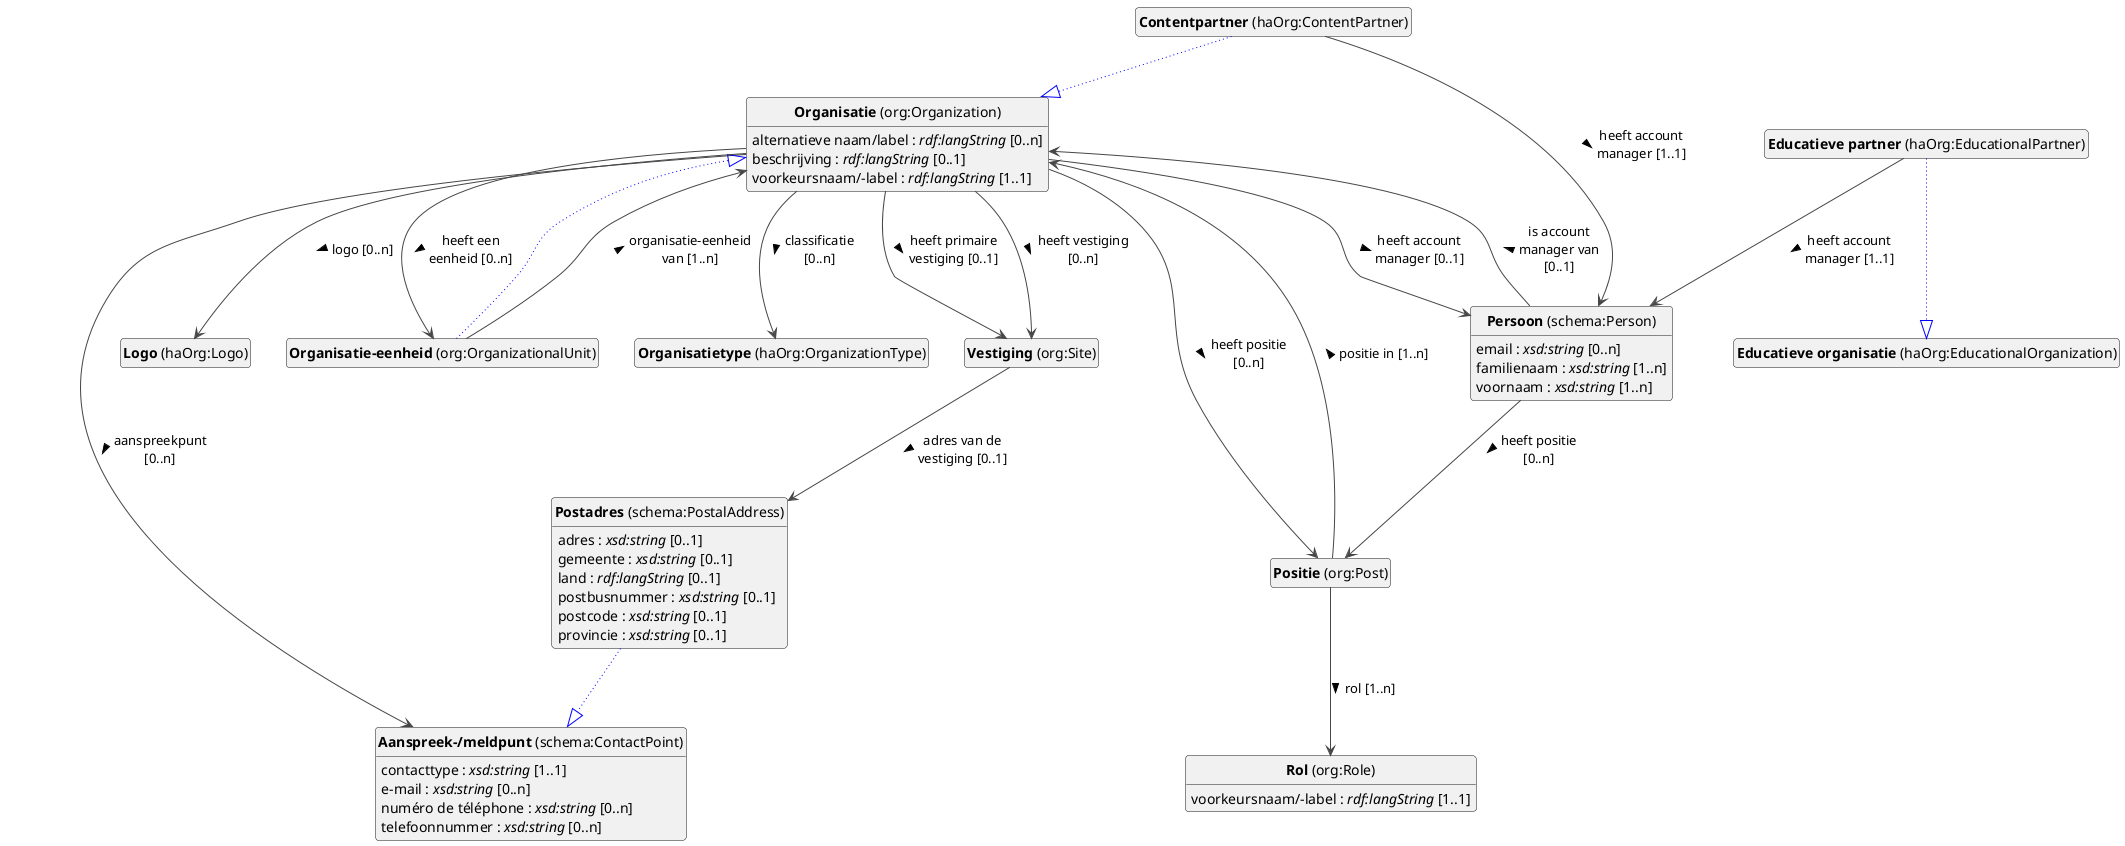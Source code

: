 @startuml
!theme vibrant
skinparam classFontSize 14
!define LIGHTORANGE
skinparam componentStyle uml2
skinparam wrapMessageWidth 100
' skinparam ArrowColor #Maroon
' Remove shadows
skinparam shadowing false
'skinparam linetype polyline
skinparam ArrowMessageAlignment left


class "<b>Organisatie</b> (org:Organization)" as org_Organization [[#org%3AOrganization]]
class "<b>Organisatie-eenheid</b> (org:OrganizationalUnit)" as org_OrganizationalUnit [[#org%3AOrganizationalUnit]]
class "<b>Organisatie</b> (org:Organization)" as org_Organization [[#org%3AOrganization]]
class "<b>Contentpartner</b> (haOrg:ContentPartner)" as haOrg_ContentPartner [[#haOrg%3AContentPartner]]
class "<b>Organisatie</b> (org:Organization)" as org_Organization [[#org%3AOrganization]]
class "<b>Educatieve partner</b> (haOrg:EducationalPartner)" as haOrg_EducationalPartner [[#haOrg%3AEducationalPartner]]
class "<b>Educatieve organisatie</b> (haOrg:EducationalOrganization)" as haOrg_EducationalOrganization [[#haOrg%3AEducationalOrganization]]
class "<b>Vestiging</b> (org:Site)" as org_Site [[#org%3ASite]]
class "<b>Positie</b> (org:Post)" as org_Post [[#org%3APost]]
class "<b>Rol</b> (org:Role)" as org_Role [[#org%3ARole]]
class "<b>Persoon</b> (schema:Person)" as schema_Person [[#schema%3APerson]]
class "<b>Postadres</b> (schema:PostalAddress)" as schema_PostalAddress [[#schema%3APostalAddress]]
class "<b>Aanspreek-/meldpunt</b> (schema:ContactPoint)" as schema_ContactPoint [[#schema%3AContactPoint]]
class "<b>Aanspreek-/meldpunt</b> (schema:ContactPoint)" as schema_ContactPoint [[#schema%3AContactPoint]]
class "<b>Logo</b> (haOrg:Logo)" as haOrg_Logo [[#haOrg%3ALogo]]
class "<b>Organisatietype</b> (haOrg:OrganizationType)" as haOrg_OrganizationType [[#haOrg%3AOrganizationType]]



org_Organization --> schema_ContactPoint : aanspreekpunt [0..n] >
org_Organization : alternatieve naam/label : <i>rdf:langString</i> [0..n]

org_Organization : beschrijving : <i>rdf:langString</i> [0..1]


org_Organization --> haOrg_OrganizationType : classificatie [0..n] >

org_Organization --> schema_Person : heeft account manager [0..1] >

org_Organization --> org_OrganizationalUnit : heeft een eenheid [0..n] >

org_Organization --> org_Post : heeft positie [0..n] >

org_Organization --> org_Site : heeft primaire vestiging [0..1] >

org_Organization --> org_Site : heeft vestiging [0..n] >


org_Organization --> haOrg_Logo : logo [0..n] >
org_Organization : voorkeursnaam/-label : <i>rdf:langString</i> [1..1]


org_OrganizationalUnit --|> org_Organization #blue;line.dotted;text:blue


org_OrganizationalUnit --> org_Organization : organisatie-eenheid van [1..n] >

haOrg_ContentPartner --|> org_Organization #blue;line.dotted;text:blue


haOrg_ContentPartner --> schema_Person : heeft account manager [1..1] >

haOrg_EducationalPartner --|> haOrg_EducationalOrganization #blue;line.dotted;text:blue


haOrg_EducationalPartner --> schema_Person : heeft account manager [1..1] >



org_Site --> schema_PostalAddress : adres van de vestiging [0..1] >



org_Post --> org_Organization : positie in [1..n] >

org_Post --> org_Role : rol [1..n] >


org_Role : voorkeursnaam/-label : <i>rdf:langString</i> [1..1]



schema_Person : email : <i>xsd:string</i> [0..n]

schema_Person : familienaam : <i>xsd:string</i> [1..n]


schema_Person --> org_Post : heeft positie [0..n] >

schema_Person --> org_Organization : is account manager van [0..1] >
schema_Person : voornaam : <i>xsd:string</i> [1..n]


schema_PostalAddress --|> schema_ContactPoint #blue;line.dotted;text:blue

schema_PostalAddress : adres : <i>xsd:string</i> [0..1]

schema_PostalAddress : gemeente : <i>xsd:string</i> [0..1]

schema_PostalAddress : land : <i>rdf:langString</i> [0..1]

schema_PostalAddress : postbusnummer : <i>xsd:string</i> [0..1]

schema_PostalAddress : postcode : <i>xsd:string</i> [0..1]

schema_PostalAddress : provincie : <i>xsd:string</i> [0..1]



schema_ContactPoint : contacttype : <i>xsd:string</i> [1..1]

schema_ContactPoint : e-mail : <i>xsd:string</i> [0..n]

schema_ContactPoint : numéro de téléphone : <i>xsd:string</i> [0..n]

schema_ContactPoint : telefoonnummer : <i>xsd:string</i> [0..n]







hide circle
hide methods
hide empty members
@enduml


